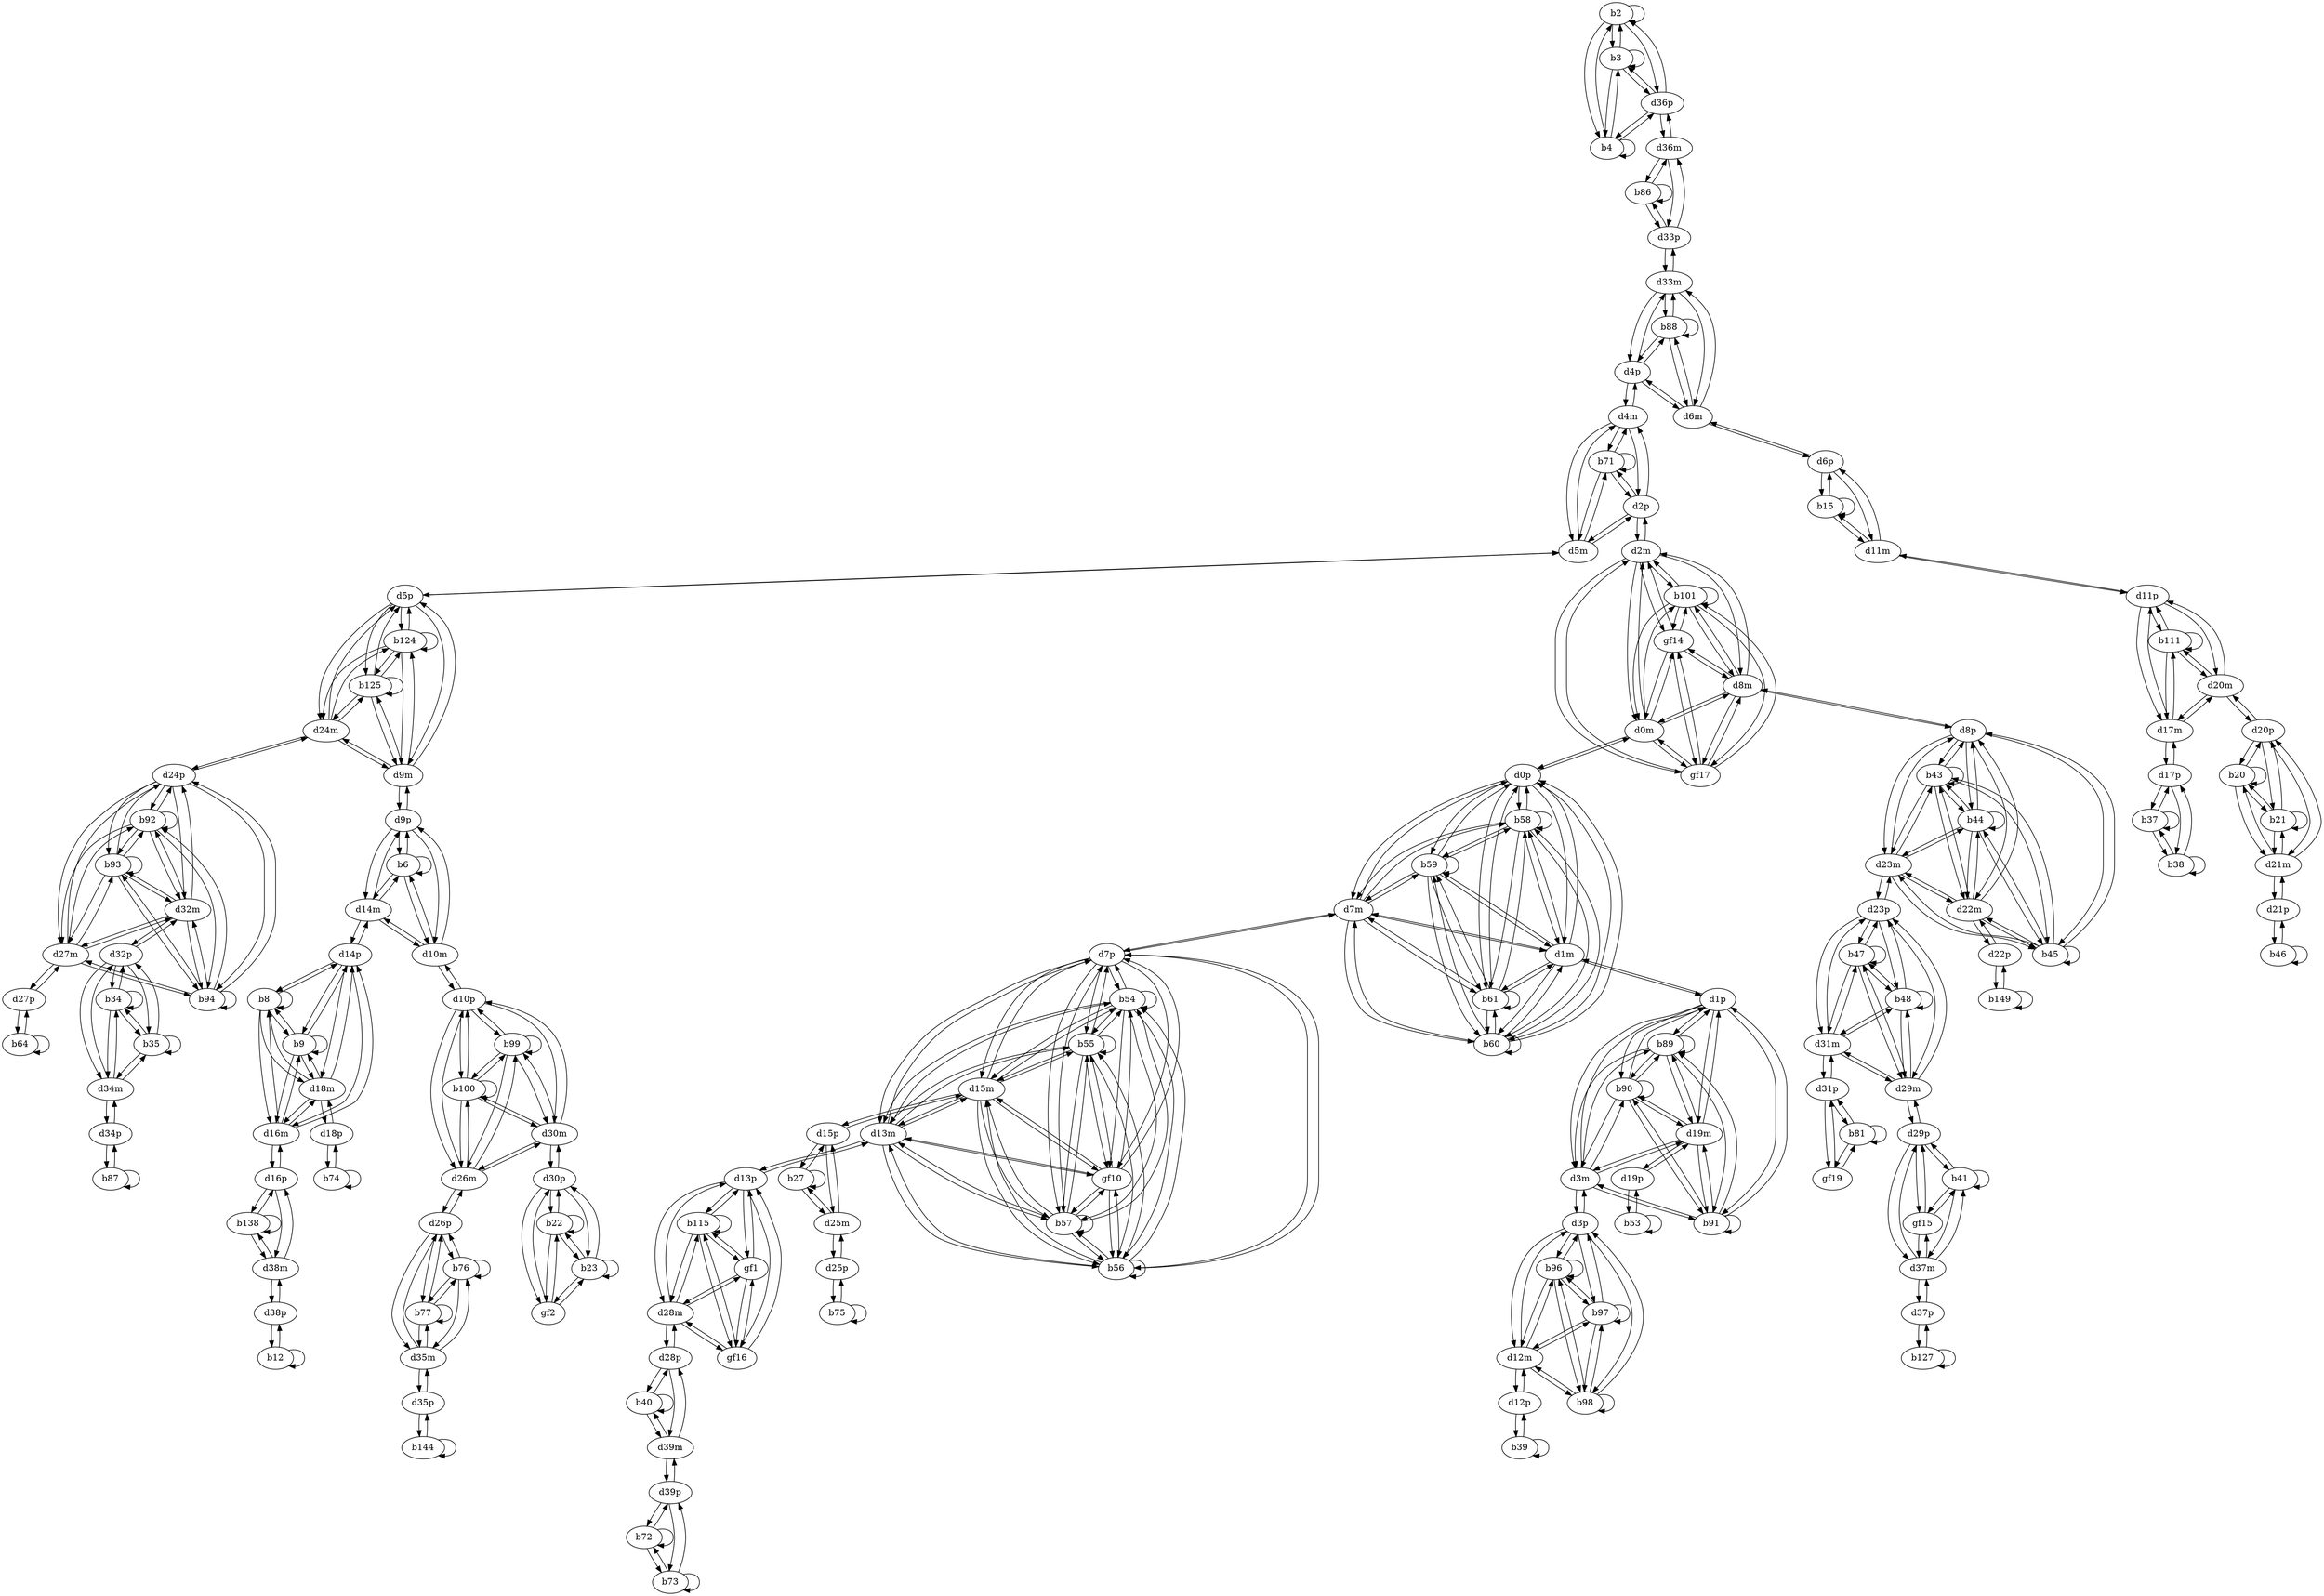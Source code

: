 digraph G {
  b2;
  b3;
  b4;
  b6;
  b8;
  b9;
  b12;
  b15;
  b20;
  b21;
  b22;
  b23;
  gf2;
  b27;
  b34;
  b35;
  b37;
  b38;
  b39;
  b40;
  b41;
  gf15;
  b43;
  b44;
  b45;
  b46;
  b47;
  b48;
  b53;
  b54;
  b55;
  b56;
  b57;
  gf10;
  b58;
  b59;
  b60;
  b61;
  b64;
  b71;
  b72;
  b73;
  b74;
  b75;
  b76;
  b77;
  b81;
  gf19;
  b86;
  b87;
  b88;
  b89;
  b90;
  b91;
  b92;
  b93;
  b94;
  b96;
  b97;
  b98;
  b99;
  b100;
  b101;
  gf14;
  gf17;
  b111;
  b115;
  gf1;
  gf16;
  b124;
  b125;
  b127;
  b138;
  b144;
  b149;
  d0m;
  d0p;
  d1m;
  d1p;
  d2m;
  d2p;
  d3m;
  d3p;
  d4m;
  d4p;
  d5m;
  d5p;
  d6m;
  d6p;
  d7m;
  d7p;
  d8m;
  d8p;
  d9m;
  d9p;
  d10m;
  d10p;
  d11m;
  d11p;
  d12m;
  d12p;
  d13m;
  d13p;
  d14m;
  d14p;
  d15m;
  d15p;
  d16m;
  d16p;
  d17m;
  d17p;
  d18m;
  d18p;
  d19m;
  d19p;
  d20m;
  d20p;
  d21m;
  d21p;
  d22m;
  d22p;
  d23m;
  d23p;
  d24m;
  d24p;
  d25m;
  d25p;
  d26m;
  d26p;
  d27m;
  d27p;
  d28m;
  d28p;
  d29m;
  d29p;
  d30m;
  d30p;
  d31m;
  d31p;
  d32m;
  d32p;
  d33m;
  d33p;
  d34m;
  d34p;
  d35m;
  d35p;
  d36m;
  d36p;
  d37m;
  d37p;
  d38m;
  d38p;
  d39m;
  d39p;
  b2 -> b2;
  b2 -> b3;
  b2 -> b4;
  b3 -> b2;
  b3 -> b3;
  b3 -> b4;
  b4 -> b2;
  b4 -> b3;
  b4 -> b4;
  b6 -> b6;
  b8 -> b8;
  b8 -> b9;
  b9 -> b8;
  b9 -> b9;
  b12 -> b12;
  b15 -> b15;
  b20 -> b20;
  b20 -> b21;
  b21 -> b20;
  b21 -> b21;
  b22 -> b22;
  b22 -> b23;
  b22 -> gf2;
  b23 -> b22;
  b23 -> b23;
  b23 -> gf2;
  gf2 -> b22;
  gf2 -> b23;
  b27 -> b27;
  b34 -> b34;
  b34 -> b35;
  b35 -> b34;
  b35 -> b35;
  b37 -> b37;
  b37 -> b38;
  b38 -> b37;
  b38 -> b38;
  b39 -> b39;
  b40 -> b40;
  b41 -> b41;
  b41 -> gf15;
  gf15 -> b41;
  b43 -> b43;
  b43 -> b44;
  b43 -> b45;
  b44 -> b43;
  b44 -> b44;
  b44 -> b45;
  b45 -> b43;
  b45 -> b44;
  b45 -> b45;
  b46 -> b46;
  b47 -> b47;
  b47 -> b48;
  b48 -> b47;
  b48 -> b48;
  b53 -> b53;
  b54 -> b54;
  b54 -> b55;
  b54 -> b56;
  b54 -> b57;
  b54 -> gf10;
  b55 -> b54;
  b55 -> b55;
  b55 -> b56;
  b55 -> b57;
  b55 -> gf10;
  b56 -> b54;
  b56 -> b55;
  b56 -> b56;
  b56 -> b57;
  b56 -> gf10;
  b57 -> b54;
  b57 -> b55;
  b57 -> b56;
  b57 -> b57;
  b57 -> gf10;
  gf10 -> b54;
  gf10 -> b55;
  gf10 -> b56;
  gf10 -> b57;
  b58 -> b58;
  b58 -> b59;
  b58 -> b60;
  b58 -> b61;
  b59 -> b58;
  b59 -> b59;
  b59 -> b60;
  b59 -> b61;
  b60 -> b58;
  b60 -> b59;
  b60 -> b60;
  b60 -> b61;
  b61 -> b58;
  b61 -> b59;
  b61 -> b60;
  b61 -> b61;
  b64 -> b64;
  b71 -> b71;
  b72 -> b72;
  b72 -> b73;
  b73 -> b72;
  b73 -> b73;
  b74 -> b74;
  b75 -> b75;
  b76 -> b76;
  b76 -> b77;
  b77 -> b76;
  b77 -> b77;
  b81 -> b81;
  b81 -> gf19;
  gf19 -> b81;
  b86 -> b86;
  b87 -> b87;
  b88 -> b88;
  b89 -> b89;
  b89 -> b90;
  b89 -> b91;
  b90 -> b89;
  b90 -> b90;
  b90 -> b91;
  b91 -> b89;
  b91 -> b90;
  b91 -> b91;
  b92 -> b92;
  b92 -> b93;
  b92 -> b94;
  b93 -> b92;
  b93 -> b93;
  b93 -> b94;
  b94 -> b92;
  b94 -> b93;
  b94 -> b94;
  b96 -> b96;
  b96 -> b97;
  b96 -> b98;
  b97 -> b96;
  b97 -> b97;
  b97 -> b98;
  b98 -> b96;
  b98 -> b97;
  b98 -> b98;
  b99 -> b99;
  b99 -> b100;
  b100 -> b99;
  b100 -> b100;
  b101 -> b101;
  b101 -> gf14;
  b101 -> gf17;
  gf14 -> b101;
  gf14 -> gf17;
  gf17 -> b101;
  gf17 -> gf14;
  b111 -> b111;
  b115 -> b115;
  b115 -> gf1;
  b115 -> gf16;
  gf1 -> b115;
  gf1 -> gf16;
  gf16 -> b115;
  gf16 -> gf1;
  b124 -> b124;
  b124 -> b125;
  b125 -> b124;
  b125 -> b125;
  b127 -> b127;
  b138 -> b138;
  b144 -> b144;
  b149 -> b149;
  d0m -> d0p;
  d0p -> d0m;
  b101 -> d0m;
  d0m -> b101;
  gf14 -> d0m;
  d0m -> gf14;
  gf17 -> d0m;
  d0m -> gf17;
  b58 -> d0p;
  d0p -> b58;
  b59 -> d0p;
  d0p -> b59;
  b60 -> d0p;
  d0p -> b60;
  b61 -> d0p;
  d0p -> b61;
  d1m -> d1p;
  d1p -> d1m;
  b58 -> d1m;
  d1m -> b58;
  b59 -> d1m;
  d1m -> b59;
  b60 -> d1m;
  d1m -> b60;
  b61 -> d1m;
  d1m -> b61;
  b89 -> d1p;
  d1p -> b89;
  b90 -> d1p;
  d1p -> b90;
  b91 -> d1p;
  d1p -> b91;
  d2m -> d2p;
  d2p -> d2m;
  b101 -> d2m;
  d2m -> b101;
  gf14 -> d2m;
  d2m -> gf14;
  gf17 -> d2m;
  d2m -> gf17;
  b71 -> d2p;
  d2p -> b71;
  d3m -> d3p;
  d3p -> d3m;
  b89 -> d3m;
  d3m -> b89;
  b90 -> d3m;
  d3m -> b90;
  b91 -> d3m;
  d3m -> b91;
  b96 -> d3p;
  d3p -> b96;
  b97 -> d3p;
  d3p -> b97;
  b98 -> d3p;
  d3p -> b98;
  d4m -> d4p;
  d4p -> d4m;
  b71 -> d4m;
  d4m -> b71;
  b88 -> d4p;
  d4p -> b88;
  d5m -> d5p;
  d5p -> d5m;
  b71 -> d5m;
  d5m -> b71;
  b124 -> d5p;
  d5p -> b124;
  b125 -> d5p;
  d5p -> b125;
  d6m -> d6p;
  d6p -> d6m;
  b88 -> d6m;
  d6m -> b88;
  b15 -> d6p;
  d6p -> b15;
  d7m -> d7p;
  d7p -> d7m;
  b58 -> d7m;
  d7m -> b58;
  b59 -> d7m;
  d7m -> b59;
  b60 -> d7m;
  d7m -> b60;
  b61 -> d7m;
  d7m -> b61;
  b54 -> d7p;
  d7p -> b54;
  b55 -> d7p;
  d7p -> b55;
  b56 -> d7p;
  d7p -> b56;
  b57 -> d7p;
  d7p -> b57;
  gf10 -> d7p;
  d7p -> gf10;
  d8m -> d8p;
  d8p -> d8m;
  b101 -> d8m;
  d8m -> b101;
  gf14 -> d8m;
  d8m -> gf14;
  gf17 -> d8m;
  d8m -> gf17;
  b43 -> d8p;
  d8p -> b43;
  b44 -> d8p;
  d8p -> b44;
  b45 -> d8p;
  d8p -> b45;
  d9m -> d9p;
  d9p -> d9m;
  b124 -> d9m;
  d9m -> b124;
  b125 -> d9m;
  d9m -> b125;
  b6 -> d9p;
  d9p -> b6;
  d10m -> d10p;
  d10p -> d10m;
  b6 -> d10m;
  d10m -> b6;
  b99 -> d10p;
  d10p -> b99;
  b100 -> d10p;
  d10p -> b100;
  d11m -> d11p;
  d11p -> d11m;
  b15 -> d11m;
  d11m -> b15;
  b111 -> d11p;
  d11p -> b111;
  d12m -> d12p;
  d12p -> d12m;
  b96 -> d12m;
  d12m -> b96;
  b97 -> d12m;
  d12m -> b97;
  b98 -> d12m;
  d12m -> b98;
  b39 -> d12p;
  d12p -> b39;
  d13m -> d13p;
  d13p -> d13m;
  b54 -> d13m;
  d13m -> b54;
  b55 -> d13m;
  d13m -> b55;
  b56 -> d13m;
  d13m -> b56;
  b57 -> d13m;
  d13m -> b57;
  gf10 -> d13m;
  d13m -> gf10;
  b115 -> d13p;
  d13p -> b115;
  gf1 -> d13p;
  d13p -> gf1;
  gf16 -> d13p;
  d13p -> gf16;
  d14m -> d14p;
  d14p -> d14m;
  b6 -> d14m;
  d14m -> b6;
  b8 -> d14p;
  d14p -> b8;
  b9 -> d14p;
  d14p -> b9;
  d15m -> d15p;
  d15p -> d15m;
  b54 -> d15m;
  d15m -> b54;
  b55 -> d15m;
  d15m -> b55;
  b56 -> d15m;
  d15m -> b56;
  b57 -> d15m;
  d15m -> b57;
  gf10 -> d15m;
  d15m -> gf10;
  b27 -> d15p;
  d15p -> b27;
  d16m -> d16p;
  d16p -> d16m;
  b8 -> d16m;
  d16m -> b8;
  b9 -> d16m;
  d16m -> b9;
  b138 -> d16p;
  d16p -> b138;
  d17m -> d17p;
  d17p -> d17m;
  b111 -> d17m;
  d17m -> b111;
  b37 -> d17p;
  d17p -> b37;
  b38 -> d17p;
  d17p -> b38;
  d18m -> d18p;
  d18p -> d18m;
  b8 -> d18m;
  d18m -> b8;
  b9 -> d18m;
  d18m -> b9;
  b74 -> d18p;
  d18p -> b74;
  d19m -> d19p;
  d19p -> d19m;
  b89 -> d19m;
  d19m -> b89;
  b90 -> d19m;
  d19m -> b90;
  b91 -> d19m;
  d19m -> b91;
  b53 -> d19p;
  d19p -> b53;
  d20m -> d20p;
  d20p -> d20m;
  b111 -> d20m;
  d20m -> b111;
  b20 -> d20p;
  d20p -> b20;
  b21 -> d20p;
  d20p -> b21;
  d21m -> d21p;
  d21p -> d21m;
  b20 -> d21m;
  d21m -> b20;
  b21 -> d21m;
  d21m -> b21;
  b46 -> d21p;
  d21p -> b46;
  d22m -> d22p;
  d22p -> d22m;
  b43 -> d22m;
  d22m -> b43;
  b44 -> d22m;
  d22m -> b44;
  b45 -> d22m;
  d22m -> b45;
  b149 -> d22p;
  d22p -> b149;
  d23m -> d23p;
  d23p -> d23m;
  b43 -> d23m;
  d23m -> b43;
  b44 -> d23m;
  d23m -> b44;
  b45 -> d23m;
  d23m -> b45;
  b47 -> d23p;
  d23p -> b47;
  b48 -> d23p;
  d23p -> b48;
  d24m -> d24p;
  d24p -> d24m;
  b124 -> d24m;
  d24m -> b124;
  b125 -> d24m;
  d24m -> b125;
  b92 -> d24p;
  d24p -> b92;
  b93 -> d24p;
  d24p -> b93;
  b94 -> d24p;
  d24p -> b94;
  d25m -> d25p;
  d25p -> d25m;
  b27 -> d25m;
  d25m -> b27;
  b75 -> d25p;
  d25p -> b75;
  d26m -> d26p;
  d26p -> d26m;
  b99 -> d26m;
  d26m -> b99;
  b100 -> d26m;
  d26m -> b100;
  b76 -> d26p;
  d26p -> b76;
  b77 -> d26p;
  d26p -> b77;
  d27m -> d27p;
  d27p -> d27m;
  b92 -> d27m;
  d27m -> b92;
  b93 -> d27m;
  d27m -> b93;
  b94 -> d27m;
  d27m -> b94;
  b64 -> d27p;
  d27p -> b64;
  d28m -> d28p;
  d28p -> d28m;
  b115 -> d28m;
  d28m -> b115;
  gf1 -> d28m;
  d28m -> gf1;
  gf16 -> d28m;
  d28m -> gf16;
  b40 -> d28p;
  d28p -> b40;
  d29m -> d29p;
  d29p -> d29m;
  b47 -> d29m;
  d29m -> b47;
  b48 -> d29m;
  d29m -> b48;
  b41 -> d29p;
  d29p -> b41;
  gf15 -> d29p;
  d29p -> gf15;
  d30m -> d30p;
  d30p -> d30m;
  b99 -> d30m;
  d30m -> b99;
  b100 -> d30m;
  d30m -> b100;
  b22 -> d30p;
  d30p -> b22;
  b23 -> d30p;
  d30p -> b23;
  gf2 -> d30p;
  d30p -> gf2;
  d31m -> d31p;
  d31p -> d31m;
  b47 -> d31m;
  d31m -> b47;
  b48 -> d31m;
  d31m -> b48;
  b81 -> d31p;
  d31p -> b81;
  gf19 -> d31p;
  d31p -> gf19;
  d32m -> d32p;
  d32p -> d32m;
  b92 -> d32m;
  d32m -> b92;
  b93 -> d32m;
  d32m -> b93;
  b94 -> d32m;
  d32m -> b94;
  b34 -> d32p;
  d32p -> b34;
  b35 -> d32p;
  d32p -> b35;
  d33m -> d33p;
  d33p -> d33m;
  b88 -> d33m;
  d33m -> b88;
  b86 -> d33p;
  d33p -> b86;
  d34m -> d34p;
  d34p -> d34m;
  b34 -> d34m;
  d34m -> b34;
  b35 -> d34m;
  d34m -> b35;
  b87 -> d34p;
  d34p -> b87;
  d35m -> d35p;
  d35p -> d35m;
  b76 -> d35m;
  d35m -> b76;
  b77 -> d35m;
  d35m -> b77;
  b144 -> d35p;
  d35p -> b144;
  d36m -> d36p;
  d36p -> d36m;
  b86 -> d36m;
  d36m -> b86;
  b2 -> d36p;
  d36p -> b2;
  b3 -> d36p;
  d36p -> b3;
  b4 -> d36p;
  d36p -> b4;
  d37m -> d37p;
  d37p -> d37m;
  b41 -> d37m;
  d37m -> b41;
  gf15 -> d37m;
  d37m -> gf15;
  b127 -> d37p;
  d37p -> b127;
  d38m -> d38p;
  d38p -> d38m;
  b138 -> d38m;
  d38m -> b138;
  b12 -> d38p;
  d38p -> b12;
  d39m -> d39p;
  d39p -> d39m;
  b40 -> d39m;
  d39m -> b40;
  b72 -> d39p;
  d39p -> b72;
  b73 -> d39p;
  d39p -> b73;
  d9p -> d10m;
  d9p -> d14m;
  d10m -> d9p;
  d10m -> d14m;
  d14m -> d9p;
  d14m -> d10m;
  d14p -> d16m;
  d14p -> d18m;
  d16m -> d14p;
  d16m -> d18m;
  d18m -> d14p;
  d18m -> d16m;
  d6p -> d11m;
  d11m -> d6p;
  d20p -> d21m;
  d21m -> d20p;
  d15p -> d25m;
  d25m -> d15p;
  d32p -> d34m;
  d34m -> d32p;
  d28p -> d39m;
  d39m -> d28p;
  d29p -> d37m;
  d37m -> d29p;
  d8p -> d22m;
  d8p -> d23m;
  d22m -> d8p;
  d22m -> d23m;
  d23m -> d8p;
  d23m -> d22m;
  d23p -> d29m;
  d23p -> d31m;
  d29m -> d23p;
  d29m -> d31m;
  d31m -> d23p;
  d31m -> d29m;
  d7p -> d13m;
  d7p -> d15m;
  d13m -> d7p;
  d13m -> d15m;
  d15m -> d7p;
  d15m -> d13m;
  d0p -> d1m;
  d0p -> d7m;
  d1m -> d0p;
  d1m -> d7m;
  d7m -> d0p;
  d7m -> d1m;
  d2p -> d4m;
  d2p -> d5m;
  d4m -> d2p;
  d4m -> d5m;
  d5m -> d2p;
  d5m -> d4m;
  d26p -> d35m;
  d35m -> d26p;
  d33p -> d36m;
  d36m -> d33p;
  d4p -> d6m;
  d4p -> d33m;
  d6m -> d4p;
  d6m -> d33m;
  d33m -> d4p;
  d33m -> d6m;
  d1p -> d3m;
  d1p -> d19m;
  d3m -> d1p;
  d3m -> d19m;
  d19m -> d1p;
  d19m -> d3m;
  d24p -> d27m;
  d24p -> d32m;
  d27m -> d24p;
  d27m -> d32m;
  d32m -> d24p;
  d32m -> d27m;
  d3p -> d12m;
  d12m -> d3p;
  d10p -> d26m;
  d10p -> d30m;
  d26m -> d10p;
  d26m -> d30m;
  d30m -> d10p;
  d30m -> d26m;
  d0m -> d2m;
  d0m -> d8m;
  d2m -> d0m;
  d2m -> d8m;
  d8m -> d0m;
  d8m -> d2m;
  d11p -> d17m;
  d11p -> d20m;
  d17m -> d11p;
  d17m -> d20m;
  d20m -> d11p;
  d20m -> d17m;
  d13p -> d28m;
  d28m -> d13p;
  d5p -> d9m;
  d5p -> d24m;
  d9m -> d5p;
  d9m -> d24m;
  d24m -> d5p;
  d24m -> d9m;
  d16p -> d38m;
  d38m -> d16p;
}
